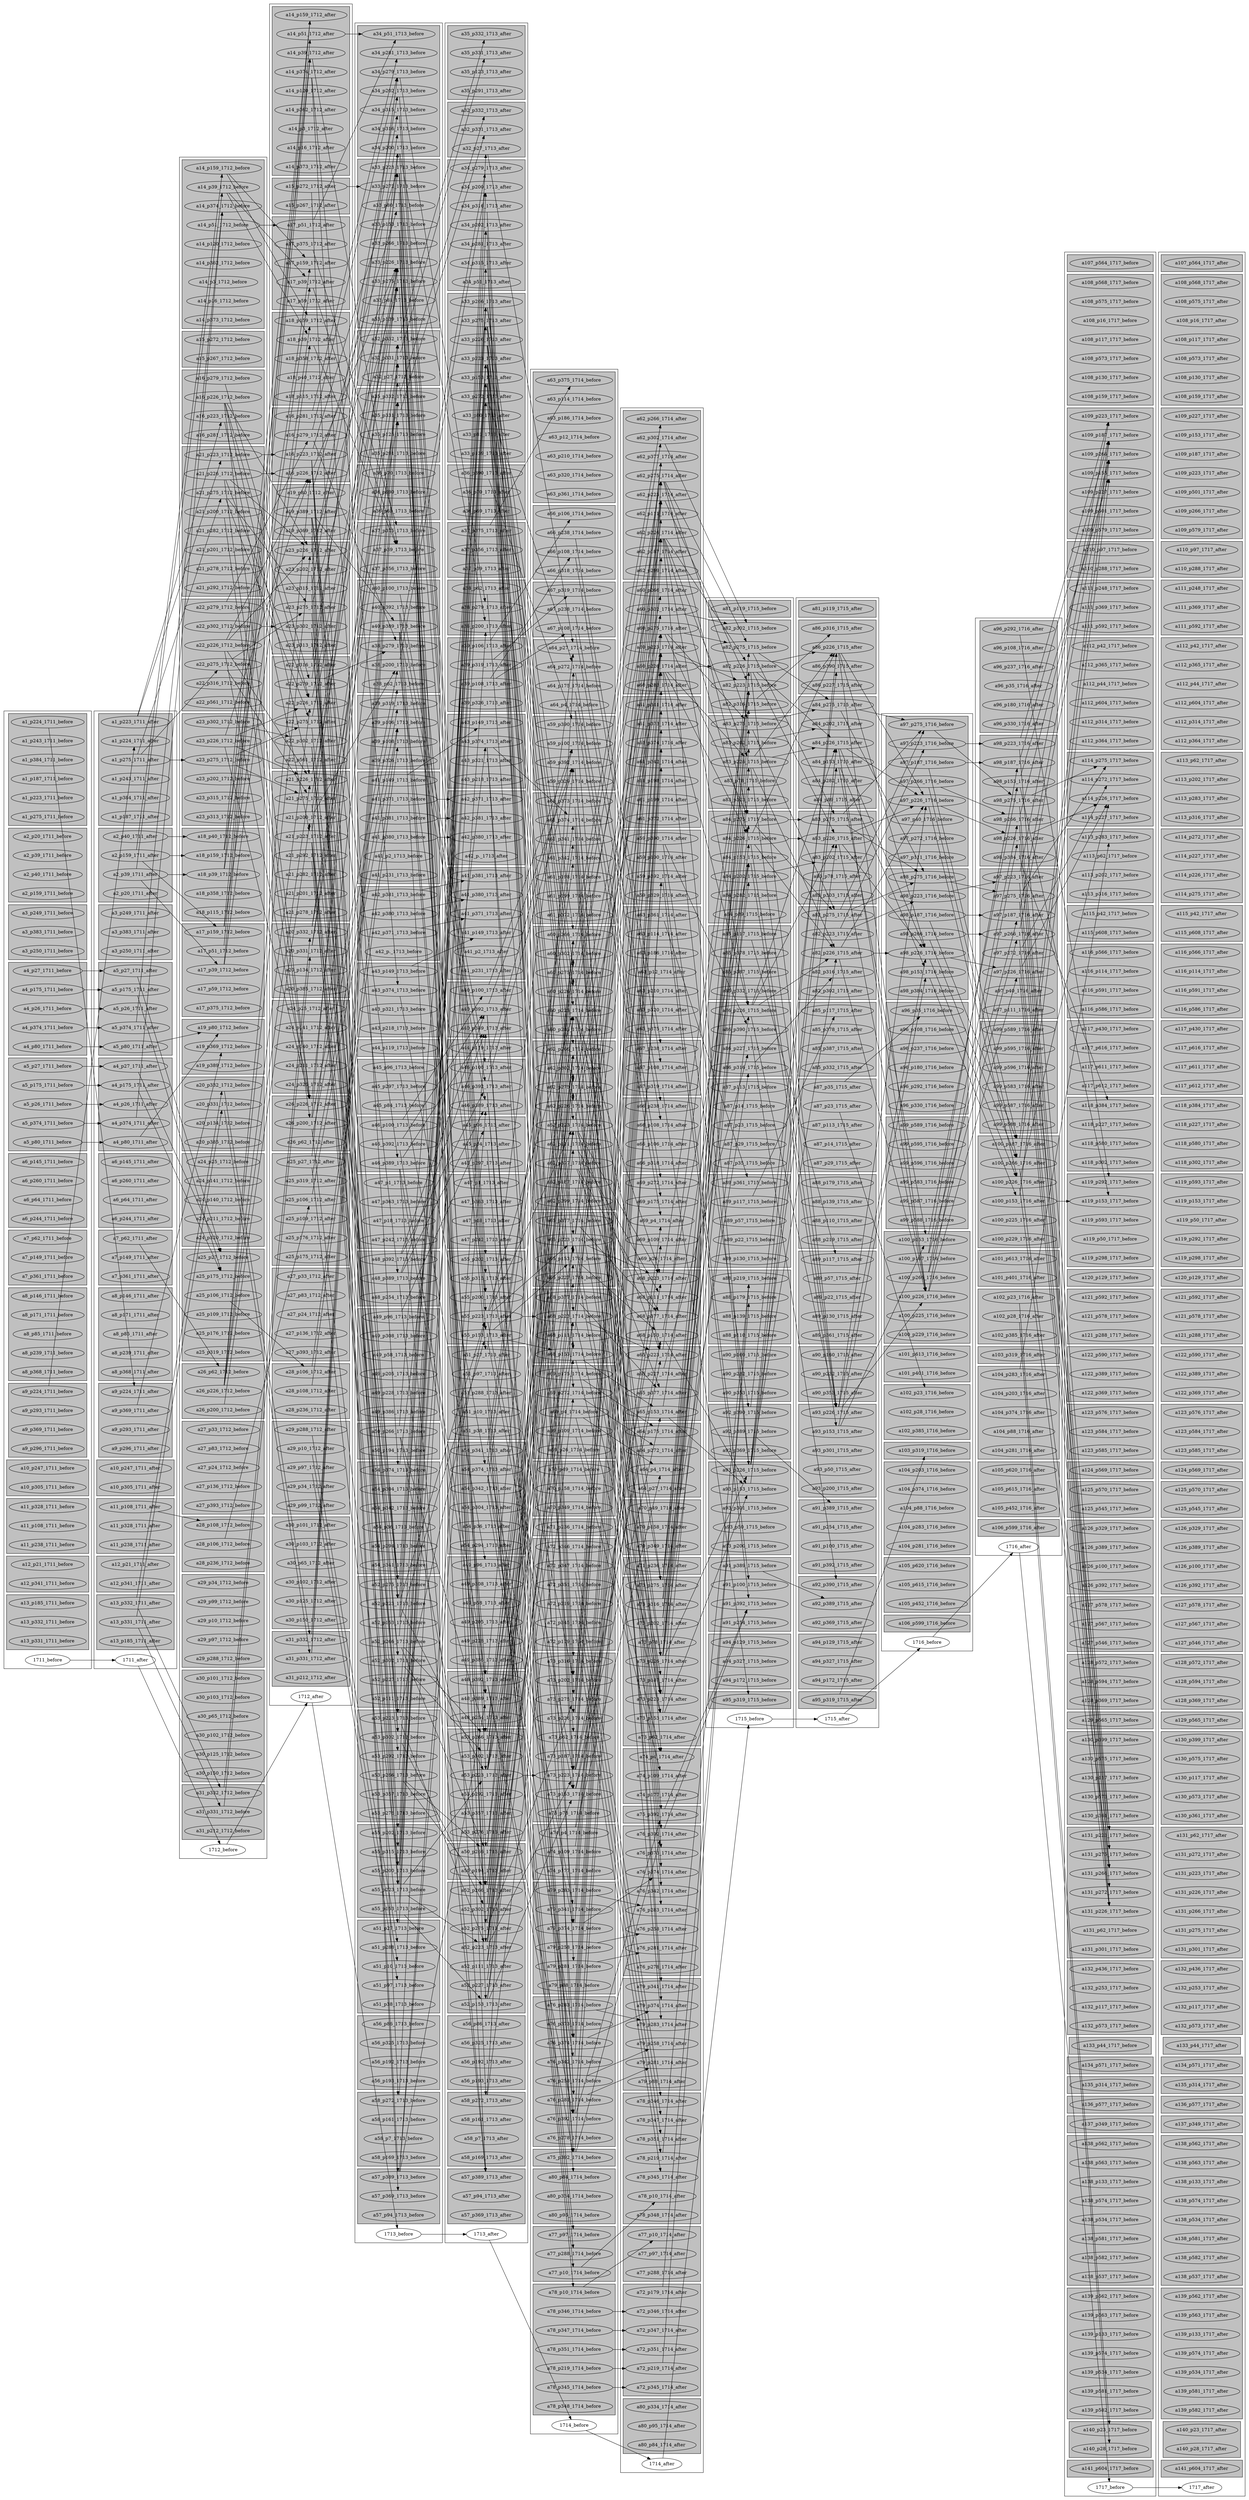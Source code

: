 digraph G {
nodesep=0.3;
rankdir=LR;
splines=False;
"1711_after" -> "1712_before";
"1711_before" -> "1711_after";
"1712_after" -> "1713_before";
"1712_before" -> "1712_after";
"1713_after" -> "1714_before";
"1713_before" -> "1713_after";
"1714_after" -> "1715_before";
"1714_before" -> "1714_after";
"1715_after" -> "1716_before";
"1715_before" -> "1715_after";
"1716_after" -> "1717_before";
"1716_before" -> "1716_after";
"1717_before" -> "1717_after";
a98_p384_1716_after -> a118_p384_1717_before;
a62_p187_1714_before -> a73_p187_1714_after;
a73_p187_1714_before -> a62_p187_1714_after;
a97_p187_1716_before -> a98_p187_1716_after;
a97_p187_1716_before -> a100_p187_1716_after;
a97_p187_1716_after -> a109_p187_1717_before;
a98_p187_1716_before -> a97_p187_1716_after;
a98_p187_1716_before -> a100_p187_1716_after;
a98_p187_1716_after -> a109_p187_1717_before;
a100_p187_1716_before -> a97_p187_1716_after;
a100_p187_1716_before -> a98_p187_1716_after;
a100_p187_1716_after -> a109_p187_1717_before;
a1_p223_1711_after -> a16_p223_1712_before;
a1_p223_1711_after -> a21_p223_1712_before;
a16_p223_1712_before -> a21_p223_1712_after;
a16_p223_1712_after -> a33_p223_1713_before;
a16_p223_1712_after -> a52_p223_1713_before;
a16_p223_1712_after -> a53_p223_1713_before;
a16_p223_1712_after -> a55_p223_1713_before;
a21_p223_1712_before -> a16_p223_1712_after;
a21_p223_1712_after -> a33_p223_1713_before;
a21_p223_1712_after -> a52_p223_1713_before;
a21_p223_1712_after -> a53_p223_1713_before;
a21_p223_1712_after -> a55_p223_1713_before;
a33_p223_1713_before -> a52_p223_1713_after;
a33_p223_1713_before -> a53_p223_1713_after;
a33_p223_1713_before -> a55_p223_1713_after;
a33_p223_1713_after -> a60_p223_1714_before;
a33_p223_1713_after -> a62_p223_1714_before;
a33_p223_1713_after -> a65_p223_1714_before;
a33_p223_1713_after -> a68_p223_1714_before;
a33_p223_1713_after -> a73_p223_1714_before;
a52_p223_1713_before -> a33_p223_1713_after;
a52_p223_1713_before -> a53_p223_1713_after;
a52_p223_1713_before -> a55_p223_1713_after;
a52_p223_1713_after -> a60_p223_1714_before;
a52_p223_1713_after -> a62_p223_1714_before;
a52_p223_1713_after -> a65_p223_1714_before;
a52_p223_1713_after -> a68_p223_1714_before;
a52_p223_1713_after -> a73_p223_1714_before;
a53_p223_1713_before -> a33_p223_1713_after;
a53_p223_1713_before -> a52_p223_1713_after;
a53_p223_1713_before -> a55_p223_1713_after;
a53_p223_1713_after -> a60_p223_1714_before;
a53_p223_1713_after -> a62_p223_1714_before;
a53_p223_1713_after -> a65_p223_1714_before;
a53_p223_1713_after -> a68_p223_1714_before;
a53_p223_1713_after -> a73_p223_1714_before;
a55_p223_1713_before -> a33_p223_1713_after;
a55_p223_1713_before -> a52_p223_1713_after;
a55_p223_1713_before -> a53_p223_1713_after;
a55_p223_1713_after -> a60_p223_1714_before;
a55_p223_1713_after -> a62_p223_1714_before;
a55_p223_1713_after -> a65_p223_1714_before;
a55_p223_1713_after -> a68_p223_1714_before;
a55_p223_1713_after -> a73_p223_1714_before;
a60_p223_1714_before -> a62_p223_1714_after;
a60_p223_1714_before -> a65_p223_1714_after;
a60_p223_1714_before -> a68_p223_1714_after;
a60_p223_1714_before -> a73_p223_1714_after;
a60_p223_1714_after -> a82_p223_1715_before;
a62_p223_1714_before -> a60_p223_1714_after;
a62_p223_1714_before -> a65_p223_1714_after;
a62_p223_1714_before -> a68_p223_1714_after;
a62_p223_1714_before -> a73_p223_1714_after;
a62_p223_1714_after -> a82_p223_1715_before;
a65_p223_1714_before -> a60_p223_1714_after;
a65_p223_1714_before -> a62_p223_1714_after;
a65_p223_1714_before -> a68_p223_1714_after;
a65_p223_1714_before -> a73_p223_1714_after;
a65_p223_1714_after -> a82_p223_1715_before;
a68_p223_1714_before -> a60_p223_1714_after;
a68_p223_1714_before -> a62_p223_1714_after;
a68_p223_1714_before -> a65_p223_1714_after;
a68_p223_1714_before -> a73_p223_1714_after;
a68_p223_1714_after -> a82_p223_1715_before;
a73_p223_1714_before -> a60_p223_1714_after;
a73_p223_1714_before -> a62_p223_1714_after;
a73_p223_1714_before -> a65_p223_1714_after;
a73_p223_1714_before -> a68_p223_1714_after;
a73_p223_1714_after -> a82_p223_1715_before;
a82_p223_1715_after -> a97_p223_1716_before;
a82_p223_1715_after -> a98_p223_1716_before;
a97_p223_1716_before -> a98_p223_1716_after;
a97_p223_1716_after -> a109_p223_1717_before;
a97_p223_1716_after -> a131_p223_1717_before;
a98_p223_1716_before -> a97_p223_1716_after;
a98_p223_1716_after -> a109_p223_1717_before;
a98_p223_1716_after -> a131_p223_1717_before;
a1_p224_1711_before -> a9_p224_1711_after;
a9_p224_1711_before -> a1_p224_1711_after;
a1_p275_1711_after -> a21_p275_1712_before;
a1_p275_1711_after -> a22_p275_1712_before;
a1_p275_1711_after -> a23_p275_1712_before;
a21_p275_1712_before -> a22_p275_1712_after;
a21_p275_1712_before -> a23_p275_1712_after;
a21_p275_1712_after -> a33_p275_1713_before;
a21_p275_1712_after -> a52_p275_1713_before;
a22_p275_1712_before -> a21_p275_1712_after;
a22_p275_1712_before -> a23_p275_1712_after;
a22_p275_1712_after -> a33_p275_1713_before;
a22_p275_1712_after -> a52_p275_1713_before;
a23_p275_1712_before -> a21_p275_1712_after;
a23_p275_1712_before -> a22_p275_1712_after;
a23_p275_1712_after -> a33_p275_1713_before;
a23_p275_1712_after -> a52_p275_1713_before;
a33_p275_1713_before -> a52_p275_1713_after;
a33_p275_1713_after -> a60_p275_1714_before;
a33_p275_1713_after -> a62_p275_1714_before;
a33_p275_1713_after -> a73_p275_1714_before;
a52_p275_1713_before -> a33_p275_1713_after;
a52_p275_1713_after -> a60_p275_1714_before;
a52_p275_1713_after -> a62_p275_1714_before;
a52_p275_1713_after -> a73_p275_1714_before;
a60_p275_1714_before -> a62_p275_1714_after;
a60_p275_1714_before -> a73_p275_1714_after;
a60_p275_1714_after -> a82_p275_1715_before;
a60_p275_1714_after -> a83_p275_1715_before;
a60_p275_1714_after -> a84_p275_1715_before;
a62_p275_1714_before -> a60_p275_1714_after;
a62_p275_1714_before -> a73_p275_1714_after;
a62_p275_1714_after -> a82_p275_1715_before;
a62_p275_1714_after -> a83_p275_1715_before;
a62_p275_1714_after -> a84_p275_1715_before;
a73_p275_1714_before -> a60_p275_1714_after;
a73_p275_1714_before -> a62_p275_1714_after;
a73_p275_1714_after -> a82_p275_1715_before;
a73_p275_1714_after -> a83_p275_1715_before;
a73_p275_1714_after -> a84_p275_1715_before;
a82_p275_1715_before -> a83_p275_1715_after;
a82_p275_1715_before -> a84_p275_1715_after;
a82_p275_1715_after -> a97_p275_1716_before;
a82_p275_1715_after -> a98_p275_1716_before;
a83_p275_1715_before -> a82_p275_1715_after;
a83_p275_1715_before -> a84_p275_1715_after;
a83_p275_1715_after -> a97_p275_1716_before;
a83_p275_1715_after -> a98_p275_1716_before;
a84_p275_1715_before -> a82_p275_1715_after;
a84_p275_1715_before -> a83_p275_1715_after;
a84_p275_1715_after -> a97_p275_1716_before;
a84_p275_1715_after -> a98_p275_1716_before;
a97_p275_1716_before -> a98_p275_1716_after;
a97_p275_1716_after -> a114_p275_1717_before;
a97_p275_1716_after -> a131_p275_1717_before;
a98_p275_1716_before -> a97_p275_1716_after;
a98_p275_1716_after -> a114_p275_1717_before;
a98_p275_1716_after -> a131_p275_1717_before;
a2_p39_1711_after -> a14_p39_1712_before;
a2_p39_1711_after -> a17_p39_1712_before;
a2_p39_1711_after -> a18_p39_1712_before;
a14_p39_1712_before -> a17_p39_1712_after;
a14_p39_1712_before -> a18_p39_1712_after;
a14_p39_1712_after -> a37_p39_1713_before;
a17_p39_1712_before -> a14_p39_1712_after;
a17_p39_1712_before -> a18_p39_1712_after;
a17_p39_1712_after -> a37_p39_1713_before;
a18_p39_1712_before -> a14_p39_1712_after;
a18_p39_1712_before -> a17_p39_1712_after;
a18_p39_1712_after -> a37_p39_1713_before;
a2_p40_1711_after -> a18_p40_1712_before;
a2_p159_1711_after -> a14_p159_1712_before;
a2_p159_1711_after -> a17_p159_1712_before;
a2_p159_1711_after -> a18_p159_1712_before;
a14_p159_1712_before -> a17_p159_1712_after;
a14_p159_1712_before -> a18_p159_1712_after;
a17_p159_1712_before -> a14_p159_1712_after;
a17_p159_1712_before -> a18_p159_1712_after;
a18_p159_1712_before -> a14_p159_1712_after;
a18_p159_1712_before -> a17_p159_1712_after;
a4_p27_1711_before -> a5_p27_1711_after;
a4_p27_1711_after -> a25_p27_1712_before;
a5_p27_1711_before -> a4_p27_1711_after;
a5_p27_1711_after -> a25_p27_1712_before;
a25_p27_1712_after -> a32_p27_1713_before;
a25_p27_1712_after -> a51_p27_1713_before;
a32_p27_1713_before -> a51_p27_1713_after;
a32_p27_1713_after -> a64_p27_1714_before;
a51_p27_1713_before -> a32_p27_1713_after;
a51_p27_1713_after -> a64_p27_1714_before;
a4_p175_1711_before -> a5_p175_1711_after;
a4_p175_1711_after -> a25_p175_1712_before;
a5_p175_1711_before -> a4_p175_1711_after;
a5_p175_1711_after -> a25_p175_1712_before;
a64_p175_1714_before -> a69_p175_1714_after;
a69_p175_1714_before -> a64_p175_1714_after;
a4_p26_1711_before -> a5_p26_1711_after;
a5_p26_1711_before -> a4_p26_1711_after;
a4_p80_1711_before -> a5_p80_1711_after;
a4_p80_1711_after -> a19_p80_1712_before;
a5_p80_1711_before -> a4_p80_1711_after;
a5_p80_1711_after -> a19_p80_1712_before;
a19_p80_1712_after -> a33_p80_1713_before;
a4_p374_1711_before -> a5_p374_1711_after;
a4_p374_1711_after -> a14_p374_1712_before;
a5_p374_1711_before -> a4_p374_1711_after;
a5_p374_1711_after -> a14_p374_1712_before;
a14_p374_1712_after -> a43_p374_1713_before;
a14_p374_1712_after -> a54_p374_1713_before;
a43_p374_1713_before -> a54_p374_1713_after;
a43_p374_1713_after -> a61_p374_1714_before;
a43_p374_1713_after -> a76_p374_1714_before;
a43_p374_1713_after -> a79_p374_1714_before;
a54_p374_1713_before -> a43_p374_1713_after;
a54_p374_1713_after -> a61_p374_1714_before;
a54_p374_1713_after -> a76_p374_1714_before;
a54_p374_1713_after -> a79_p374_1714_before;
a61_p374_1714_before -> a76_p374_1714_after;
a61_p374_1714_before -> a79_p374_1714_after;
a76_p374_1714_before -> a61_p374_1714_after;
a76_p374_1714_before -> a79_p374_1714_after;
a79_p374_1714_before -> a61_p374_1714_after;
a79_p374_1714_before -> a76_p374_1714_after;
a7_p62_1711_after -> a26_p62_1712_before;
a26_p62_1712_after -> a38_p62_1713_before;
a38_p62_1713_after -> a73_p62_1714_before;
a41_p149_1713_before -> a43_p149_1713_after;
a43_p149_1713_before -> a41_p149_1713_after;
a63_p361_1714_after -> a89_p361_1715_before;
a9_p369_1711_after -> a19_p369_1712_before;
a19_p369_1712_after -> a57_p369_1713_before;
a11_p108_1711_after -> a28_p108_1712_before;
a28_p108_1712_after -> a39_p108_1713_before;
a39_p108_1713_after -> a66_p108_1714_before;
a39_p108_1713_after -> a67_p108_1714_before;
a66_p108_1714_before -> a67_p108_1714_after;
a67_p108_1714_before -> a66_p108_1714_after;
a66_p238_1714_before -> a67_p238_1714_after;
a67_p238_1714_before -> a66_p238_1714_after;
a54_p341_1713_after -> a61_p341_1714_before;
a54_p341_1713_after -> a79_p341_1714_before;
a61_p341_1714_before -> a79_p341_1714_after;
a79_p341_1714_before -> a61_p341_1714_after;
a13_p332_1711_after -> a20_p332_1712_before;
a13_p332_1711_after -> a31_p332_1712_before;
a20_p332_1712_before -> a31_p332_1712_after;
a20_p332_1712_after -> a32_p332_1713_before;
a20_p332_1712_after -> a35_p332_1713_before;
a31_p332_1712_before -> a20_p332_1712_after;
a31_p332_1712_after -> a32_p332_1713_before;
a31_p332_1712_after -> a35_p332_1713_before;
a32_p332_1713_before -> a35_p332_1713_after;
a35_p332_1713_before -> a32_p332_1713_after;
a13_p331_1711_after -> a20_p331_1712_before;
a13_p331_1711_after -> a31_p331_1712_before;
a20_p331_1712_before -> a31_p331_1712_after;
a20_p331_1712_after -> a32_p331_1713_before;
a20_p331_1712_after -> a35_p331_1713_before;
a31_p331_1712_before -> a20_p331_1712_after;
a31_p331_1712_after -> a32_p331_1713_before;
a31_p331_1712_after -> a35_p331_1713_before;
a32_p331_1713_before -> a35_p331_1713_after;
a35_p331_1713_before -> a32_p331_1713_after;
a14_p51_1712_before -> a17_p51_1712_after;
a14_p51_1712_after -> a34_p51_1713_before;
a17_p51_1712_before -> a14_p51_1712_after;
a17_p51_1712_after -> a34_p51_1713_before;
a61_p373_1714_before -> a76_p373_1714_after;
a76_p373_1714_before -> a61_p373_1714_after;
a15_p272_1712_after -> a33_p272_1713_before;
a15_p272_1712_after -> a58_p272_1713_before;
a33_p272_1713_before -> a58_p272_1713_after;
a33_p272_1713_after -> a64_p272_1714_before;
a33_p272_1713_after -> a69_p272_1714_before;
a58_p272_1713_before -> a33_p272_1713_after;
a58_p272_1713_after -> a64_p272_1714_before;
a58_p272_1713_after -> a69_p272_1714_before;
a64_p272_1714_before -> a69_p272_1714_after;
a69_p272_1714_before -> a64_p272_1714_after;
a97_p272_1716_after -> a114_p272_1717_before;
a97_p272_1716_after -> a131_p272_1717_before;
a16_p279_1712_before -> a22_p279_1712_after;
a16_p279_1712_after -> a34_p279_1713_before;
a16_p279_1712_after -> a38_p279_1713_before;
a22_p279_1712_before -> a16_p279_1712_after;
a22_p279_1712_after -> a34_p279_1713_before;
a22_p279_1712_after -> a38_p279_1713_before;
a34_p279_1713_before -> a38_p279_1713_after;
a38_p279_1713_before -> a34_p279_1713_after;
a16_p226_1712_before -> a21_p226_1712_after;
a16_p226_1712_before -> a22_p226_1712_after;
a16_p226_1712_before -> a23_p226_1712_after;
a16_p226_1712_before -> a26_p226_1712_after;
a16_p226_1712_after -> a33_p226_1713_before;
a21_p226_1712_before -> a16_p226_1712_after;
a21_p226_1712_before -> a22_p226_1712_after;
a21_p226_1712_before -> a23_p226_1712_after;
a21_p226_1712_before -> a26_p226_1712_after;
a21_p226_1712_after -> a33_p226_1713_before;
a22_p226_1712_before -> a16_p226_1712_after;
a22_p226_1712_before -> a21_p226_1712_after;
a22_p226_1712_before -> a23_p226_1712_after;
a22_p226_1712_before -> a26_p226_1712_after;
a22_p226_1712_after -> a33_p226_1713_before;
a23_p226_1712_before -> a16_p226_1712_after;
a23_p226_1712_before -> a21_p226_1712_after;
a23_p226_1712_before -> a22_p226_1712_after;
a23_p226_1712_before -> a26_p226_1712_after;
a23_p226_1712_after -> a33_p226_1713_before;
a26_p226_1712_before -> a16_p226_1712_after;
a26_p226_1712_before -> a21_p226_1712_after;
a26_p226_1712_before -> a22_p226_1712_after;
a26_p226_1712_before -> a23_p226_1712_after;
a26_p226_1712_after -> a33_p226_1713_before;
a33_p226_1713_after -> a60_p226_1714_before;
a33_p226_1713_after -> a62_p226_1714_before;
a33_p226_1713_after -> a73_p226_1714_before;
a60_p226_1714_before -> a62_p226_1714_after;
a60_p226_1714_before -> a73_p226_1714_after;
a60_p226_1714_after -> a82_p226_1715_before;
a60_p226_1714_after -> a83_p226_1715_before;
a60_p226_1714_after -> a84_p226_1715_before;
a60_p226_1714_after -> a86_p226_1715_before;
a60_p226_1714_after -> a93_p226_1715_before;
a62_p226_1714_before -> a60_p226_1714_after;
a62_p226_1714_before -> a73_p226_1714_after;
a62_p226_1714_after -> a82_p226_1715_before;
a62_p226_1714_after -> a83_p226_1715_before;
a62_p226_1714_after -> a84_p226_1715_before;
a62_p226_1714_after -> a86_p226_1715_before;
a62_p226_1714_after -> a93_p226_1715_before;
a73_p226_1714_before -> a60_p226_1714_after;
a73_p226_1714_before -> a62_p226_1714_after;
a73_p226_1714_after -> a82_p226_1715_before;
a73_p226_1714_after -> a83_p226_1715_before;
a73_p226_1714_after -> a84_p226_1715_before;
a73_p226_1714_after -> a86_p226_1715_before;
a73_p226_1714_after -> a93_p226_1715_before;
a82_p226_1715_before -> a83_p226_1715_after;
a82_p226_1715_before -> a84_p226_1715_after;
a82_p226_1715_before -> a86_p226_1715_after;
a82_p226_1715_before -> a93_p226_1715_after;
a82_p226_1715_after -> a97_p226_1716_before;
a82_p226_1715_after -> a98_p226_1716_before;
a82_p226_1715_after -> a100_p226_1716_before;
a83_p226_1715_before -> a82_p226_1715_after;
a83_p226_1715_before -> a84_p226_1715_after;
a83_p226_1715_before -> a86_p226_1715_after;
a83_p226_1715_before -> a93_p226_1715_after;
a83_p226_1715_after -> a97_p226_1716_before;
a83_p226_1715_after -> a98_p226_1716_before;
a83_p226_1715_after -> a100_p226_1716_before;
a84_p226_1715_before -> a82_p226_1715_after;
a84_p226_1715_before -> a83_p226_1715_after;
a84_p226_1715_before -> a86_p226_1715_after;
a84_p226_1715_before -> a93_p226_1715_after;
a84_p226_1715_after -> a97_p226_1716_before;
a84_p226_1715_after -> a98_p226_1716_before;
a84_p226_1715_after -> a100_p226_1716_before;
a86_p226_1715_before -> a82_p226_1715_after;
a86_p226_1715_before -> a83_p226_1715_after;
a86_p226_1715_before -> a84_p226_1715_after;
a86_p226_1715_before -> a93_p226_1715_after;
a86_p226_1715_after -> a97_p226_1716_before;
a86_p226_1715_after -> a98_p226_1716_before;
a86_p226_1715_after -> a100_p226_1716_before;
a93_p226_1715_before -> a82_p226_1715_after;
a93_p226_1715_before -> a83_p226_1715_after;
a93_p226_1715_before -> a84_p226_1715_after;
a93_p226_1715_before -> a86_p226_1715_after;
a93_p226_1715_after -> a97_p226_1716_before;
a93_p226_1715_after -> a98_p226_1716_before;
a93_p226_1715_after -> a100_p226_1716_before;
a97_p226_1716_before -> a98_p226_1716_after;
a97_p226_1716_before -> a100_p226_1716_after;
a97_p226_1716_after -> a114_p226_1717_before;
a97_p226_1716_after -> a131_p226_1717_before;
a98_p226_1716_before -> a97_p226_1716_after;
a98_p226_1716_before -> a100_p226_1716_after;
a98_p226_1716_after -> a114_p226_1717_before;
a98_p226_1716_after -> a131_p226_1717_before;
a100_p226_1716_before -> a97_p226_1716_after;
a100_p226_1716_before -> a98_p226_1716_after;
a100_p226_1716_after -> a114_p226_1717_before;
a100_p226_1716_after -> a131_p226_1717_before;
a16_p281_1712_after -> a34_p281_1713_before;
a34_p281_1713_after -> a76_p281_1714_before;
a34_p281_1713_after -> a79_p281_1714_before;
a76_p281_1714_before -> a79_p281_1714_after;
a79_p281_1714_before -> a76_p281_1714_after;
a17_p375_1712_after -> a37_p375_1713_before;
a37_p375_1713_after -> a63_p375_1714_before;
a19_p389_1712_after -> a40_p389_1713_before;
a19_p389_1712_after -> a46_p389_1713_before;
a19_p389_1712_after -> a48_p389_1713_before;
a19_p389_1712_after -> a57_p389_1713_before;
a40_p389_1713_before -> a46_p389_1713_after;
a40_p389_1713_before -> a48_p389_1713_after;
a40_p389_1713_before -> a57_p389_1713_after;
a46_p389_1713_before -> a40_p389_1713_after;
a46_p389_1713_before -> a48_p389_1713_after;
a46_p389_1713_before -> a57_p389_1713_after;
a48_p389_1713_before -> a40_p389_1713_after;
a48_p389_1713_before -> a46_p389_1713_after;
a48_p389_1713_before -> a57_p389_1713_after;
a57_p389_1713_before -> a40_p389_1713_after;
a57_p389_1713_before -> a46_p389_1713_after;
a57_p389_1713_before -> a48_p389_1713_after;
a91_p389_1715_before -> a92_p389_1715_after;
a92_p389_1715_before -> a91_p389_1715_after;
a21_p200_1712_before -> a26_p200_1712_after;
a21_p200_1712_after -> a34_p200_1713_before;
a21_p200_1712_after -> a38_p200_1713_before;
a21_p200_1712_after -> a55_p200_1713_before;
a26_p200_1712_before -> a21_p200_1712_after;
a26_p200_1712_after -> a34_p200_1713_before;
a26_p200_1712_after -> a38_p200_1713_before;
a26_p200_1712_after -> a55_p200_1713_before;
a34_p200_1713_before -> a38_p200_1713_after;
a34_p200_1713_before -> a55_p200_1713_after;
a38_p200_1713_before -> a34_p200_1713_after;
a38_p200_1713_before -> a55_p200_1713_after;
a55_p200_1713_before -> a34_p200_1713_after;
a55_p200_1713_before -> a38_p200_1713_after;
a21_p292_1712_after -> a53_p292_1713_before;
a96_p292_1716_after -> a119_p292_1717_before;
a22_p316_1712_after -> a34_p316_1713_before;
a34_p316_1713_after -> a73_p316_1714_before;
a73_p316_1714_after -> a82_p316_1715_before;
a73_p316_1714_after -> a86_p316_1715_before;
a82_p316_1715_before -> a86_p316_1715_after;
a86_p316_1715_before -> a82_p316_1715_after;
a22_p302_1712_before -> a23_p302_1712_after;
a22_p302_1712_after -> a52_p302_1713_before;
a22_p302_1712_after -> a53_p302_1713_before;
a23_p302_1712_before -> a22_p302_1712_after;
a23_p302_1712_after -> a52_p302_1713_before;
a23_p302_1712_after -> a53_p302_1713_before;
a52_p302_1713_before -> a53_p302_1713_after;
a52_p302_1713_after -> a60_p302_1714_before;
a52_p302_1713_after -> a62_p302_1714_before;
a53_p302_1713_before -> a52_p302_1713_after;
a53_p302_1713_after -> a60_p302_1714_before;
a53_p302_1713_after -> a62_p302_1714_before;
a60_p302_1714_before -> a62_p302_1714_after;
a60_p302_1714_after -> a82_p302_1715_before;
a62_p302_1714_before -> a60_p302_1714_after;
a62_p302_1714_after -> a82_p302_1715_before;
a23_p202_1712_after -> a34_p202_1713_before;
a23_p202_1712_after -> a55_p202_1713_before;
a34_p202_1713_before -> a55_p202_1713_after;
a34_p202_1713_after -> a73_p202_1714_before;
a55_p202_1713_before -> a34_p202_1713_after;
a55_p202_1713_after -> a73_p202_1714_before;
a73_p202_1714_after -> a83_p202_1715_before;
a73_p202_1714_after -> a84_p202_1715_before;
a83_p202_1715_before -> a84_p202_1715_after;
a84_p202_1715_before -> a83_p202_1715_after;
a23_p315_1712_after -> a34_p315_1713_before;
a23_p315_1712_after -> a55_p315_1713_before;
a34_p315_1713_before -> a55_p315_1713_after;
a55_p315_1713_before -> a34_p315_1713_after;
a69_p109_1714_before -> a74_p109_1714_after;
a74_p109_1714_before -> a69_p109_1714_after;
a25_p106_1712_before -> a28_p106_1712_after;
a25_p106_1712_after -> a39_p106_1713_before;
a28_p106_1712_before -> a25_p106_1712_after;
a28_p106_1712_after -> a39_p106_1713_before;
a39_p106_1713_after -> a66_p106_1714_before;
a25_p319_1712_after -> a39_p319_1713_before;
a39_p319_1713_after -> a67_p319_1714_before;
a67_p319_1714_after -> a95_p319_1715_before;
a95_p319_1715_after -> a103_p319_1716_before;
a29_p10_1712_after -> a51_p10_1713_before;
a51_p10_1713_after -> a77_p10_1714_before;
a51_p10_1713_after -> a78_p10_1714_before;
a77_p10_1714_before -> a78_p10_1714_after;
a78_p10_1714_before -> a77_p10_1714_after;
a29_p97_1712_after -> a51_p97_1713_before;
a51_p97_1713_after -> a77_p97_1714_before;
a29_p288_1712_after -> a51_p288_1713_before;
a51_p288_1713_after -> a77_p288_1714_before;
a33_p153_1713_before -> a52_p153_1713_after;
a33_p153_1713_before -> a55_p153_1713_after;
a33_p153_1713_after -> a65_p153_1714_before;
a33_p153_1713_after -> a68_p153_1714_before;
a33_p153_1713_after -> a73_p153_1714_before;
a52_p153_1713_before -> a33_p153_1713_after;
a52_p153_1713_before -> a55_p153_1713_after;
a52_p153_1713_after -> a65_p153_1714_before;
a52_p153_1713_after -> a68_p153_1714_before;
a52_p153_1713_after -> a73_p153_1714_before;
a55_p153_1713_before -> a33_p153_1713_after;
a55_p153_1713_before -> a52_p153_1713_after;
a55_p153_1713_after -> a65_p153_1714_before;
a55_p153_1713_after -> a68_p153_1714_before;
a55_p153_1713_after -> a73_p153_1714_before;
a65_p153_1714_before -> a68_p153_1714_after;
a65_p153_1714_before -> a73_p153_1714_after;
a65_p153_1714_after -> a84_p153_1715_before;
a65_p153_1714_after -> a93_p153_1715_before;
a68_p153_1714_before -> a65_p153_1714_after;
a68_p153_1714_before -> a73_p153_1714_after;
a68_p153_1714_after -> a84_p153_1715_before;
a68_p153_1714_after -> a93_p153_1715_before;
a73_p153_1714_before -> a65_p153_1714_after;
a73_p153_1714_before -> a68_p153_1714_after;
a73_p153_1714_after -> a84_p153_1715_before;
a73_p153_1714_after -> a93_p153_1715_before;
a84_p153_1715_before -> a93_p153_1715_after;
a84_p153_1715_after -> a98_p153_1716_before;
a84_p153_1715_after -> a100_p153_1716_before;
a93_p153_1715_before -> a84_p153_1715_after;
a93_p153_1715_after -> a98_p153_1716_before;
a93_p153_1715_after -> a100_p153_1716_before;
a98_p153_1716_before -> a100_p153_1716_after;
a98_p153_1716_after -> a109_p153_1717_before;
a98_p153_1716_after -> a119_p153_1717_before;
a100_p153_1716_before -> a98_p153_1716_after;
a100_p153_1716_after -> a109_p153_1717_before;
a100_p153_1716_after -> a119_p153_1717_before;
a33_p266_1713_before -> a50_p266_1713_after;
a33_p266_1713_before -> a52_p266_1713_after;
a33_p266_1713_before -> a53_p266_1713_after;
a33_p266_1713_after -> a60_p266_1714_before;
a33_p266_1713_after -> a62_p266_1714_before;
a50_p266_1713_before -> a33_p266_1713_after;
a50_p266_1713_before -> a52_p266_1713_after;
a50_p266_1713_before -> a53_p266_1713_after;
a50_p266_1713_after -> a60_p266_1714_before;
a50_p266_1713_after -> a62_p266_1714_before;
a52_p266_1713_before -> a33_p266_1713_after;
a52_p266_1713_before -> a50_p266_1713_after;
a52_p266_1713_before -> a53_p266_1713_after;
a52_p266_1713_after -> a60_p266_1714_before;
a52_p266_1713_after -> a62_p266_1714_before;
a53_p266_1713_before -> a33_p266_1713_after;
a53_p266_1713_before -> a50_p266_1713_after;
a53_p266_1713_before -> a52_p266_1713_after;
a53_p266_1713_after -> a60_p266_1714_before;
a53_p266_1713_after -> a62_p266_1714_before;
a60_p266_1714_before -> a62_p266_1714_after;
a62_p266_1714_before -> a60_p266_1714_after;
a97_p266_1716_before -> a98_p266_1716_after;
a97_p266_1716_before -> a100_p266_1716_after;
a97_p266_1716_after -> a109_p266_1717_before;
a97_p266_1716_after -> a131_p266_1717_before;
a98_p266_1716_before -> a97_p266_1716_after;
a98_p266_1716_before -> a100_p266_1716_after;
a98_p266_1716_after -> a109_p266_1717_before;
a98_p266_1716_after -> a131_p266_1717_before;
a100_p266_1716_before -> a97_p266_1716_after;
a100_p266_1716_before -> a98_p266_1716_after;
a100_p266_1716_after -> a109_p266_1717_before;
a100_p266_1716_after -> a131_p266_1717_before;
a36_p390_1713_after -> a59_p390_1714_before;
a59_p390_1714_after -> a86_p390_1715_before;
a59_p390_1714_after -> a92_p390_1715_before;
a86_p390_1715_before -> a92_p390_1715_after;
a92_p390_1715_before -> a86_p390_1715_after;
a40_p100_1713_before -> a46_p100_1713_after;
a40_p100_1713_after -> a59_p100_1714_before;
a46_p100_1713_before -> a40_p100_1713_after;
a46_p100_1713_after -> a59_p100_1714_before;
a59_p100_1714_after -> a91_p100_1715_before;
a40_p392_1713_before -> a46_p392_1713_after;
a40_p392_1713_before -> a48_p392_1713_after;
a40_p392_1713_after -> a59_p392_1714_before;
a40_p392_1713_after -> a75_p392_1714_before;
a40_p392_1713_after -> a76_p392_1714_before;
a46_p392_1713_before -> a40_p392_1713_after;
a46_p392_1713_before -> a48_p392_1713_after;
a46_p392_1713_after -> a59_p392_1714_before;
a46_p392_1713_after -> a75_p392_1714_before;
a46_p392_1713_after -> a76_p392_1714_before;
a48_p392_1713_before -> a40_p392_1713_after;
a48_p392_1713_before -> a46_p392_1713_after;
a48_p392_1713_after -> a59_p392_1714_before;
a48_p392_1713_after -> a75_p392_1714_before;
a48_p392_1713_after -> a76_p392_1714_before;
a59_p392_1714_before -> a75_p392_1714_after;
a59_p392_1714_before -> a76_p392_1714_after;
a59_p392_1714_after -> a91_p392_1715_before;
a75_p392_1714_before -> a59_p392_1714_after;
a75_p392_1714_before -> a76_p392_1714_after;
a75_p392_1714_after -> a91_p392_1715_before;
a76_p392_1714_before -> a59_p392_1714_after;
a76_p392_1714_before -> a75_p392_1714_after;
a76_p392_1714_after -> a91_p392_1715_before;
a41_p371_1713_before -> a42_p371_1713_after;
a42_p371_1713_before -> a41_p371_1713_after;
a41_p381_1713_before -> a42_p381_1713_after;
a42_p381_1713_before -> a41_p381_1713_after;
a41_p380_1713_before -> a42_p380_1713_after;
a42_p380_1713_before -> a41_p380_1713_after;
a45_p96_1713_before -> a49_p96_1713_after;
a49_p96_1713_before -> a45_p96_1713_after;
a45_p84_1713_after -> a80_p84_1714_before;
a52_p227_1713_after -> a65_p227_1714_before;
a65_p227_1714_after -> a86_p227_1715_before;
a52_p111_1713_after -> a62_p111_1714_before;
a52_p111_1713_after -> a68_p111_1714_before;
a62_p111_1714_before -> a68_p111_1714_after;
a68_p111_1714_before -> a62_p111_1714_after;
a54_p342_1713_after -> a61_p342_1714_before;
a54_p342_1713_after -> a76_p342_1714_before;
a61_p342_1714_before -> a76_p342_1714_after;
a76_p342_1714_before -> a61_p342_1714_after;
a60_p283_1714_before -> a76_p283_1714_after;
a60_p283_1714_before -> a79_p283_1714_after;
a76_p283_1714_before -> a60_p283_1714_after;
a76_p283_1714_before -> a79_p283_1714_after;
a79_p283_1714_before -> a60_p283_1714_after;
a79_p283_1714_before -> a76_p283_1714_after;
a104_p283_1716_after -> a113_p283_1717_before;
a62_p377_1714_before -> a65_p377_1714_after;
a62_p377_1714_before -> a68_p377_1714_after;
a65_p377_1714_before -> a62_p377_1714_after;
a65_p377_1714_before -> a68_p377_1714_after;
a68_p377_1714_before -> a62_p377_1714_after;
a68_p377_1714_before -> a65_p377_1714_after;
a64_p4_1714_before -> a69_p4_1714_after;
a64_p4_1714_before -> a74_p4_1714_after;
a69_p4_1714_before -> a64_p4_1714_after;
a69_p4_1714_before -> a74_p4_1714_after;
a74_p4_1714_before -> a64_p4_1714_after;
a74_p4_1714_before -> a69_p4_1714_after;
a72_p179_1714_after -> a88_p179_1715_before;
a72_p351_1714_before -> a78_p351_1714_after;
a78_p351_1714_before -> a72_p351_1714_after;
a72_p219_1714_before -> a78_p219_1714_after;
a72_p219_1714_after -> a88_p219_1715_before;
a78_p219_1714_before -> a72_p219_1714_after;
a78_p219_1714_after -> a88_p219_1715_before;
a72_p345_1714_before -> a78_p345_1714_after;
a78_p345_1714_before -> a72_p345_1714_after;
a72_p346_1714_before -> a78_p346_1714_after;
a78_p346_1714_before -> a72_p346_1714_after;
a72_p347_1714_before -> a78_p347_1714_after;
a78_p347_1714_before -> a72_p347_1714_after;
a73_p78_1714_after -> a83_p78_1715_before;
a76_p258_1714_before -> a79_p258_1714_after;
a79_p258_1714_before -> a76_p258_1714_after;
a85_p117_1715_before -> a89_p117_1715_after;
a89_p117_1715_before -> a85_p117_1715_after;
a87_p23_1715_after -> a102_p23_1716_before;
a102_p23_1716_after -> a140_p23_1717_before;
a87_p35_1715_after -> a96_p35_1716_before;
a102_p28_1716_after -> a140_p28_1717_before;
subgraph cluster_0_before {
rank=same;
"1711_before";
subgraph cluster_a1_before {
bgcolor=gray;
a1_p243_1711_before;
a1_p384_1711_before;
a1_p187_1711_before;
a1_p223_1711_before;
a1_p224_1711_before;
a1_p275_1711_before;
}

subgraph cluster_a2_before {
bgcolor=gray;
a2_p20_1711_before;
a2_p39_1711_before;
a2_p40_1711_before;
a2_p159_1711_before;
}

subgraph cluster_a3_before {
bgcolor=gray;
a3_p249_1711_before;
a3_p383_1711_before;
a3_p250_1711_before;
}

subgraph cluster_a4_before {
bgcolor=gray;
a4_p27_1711_before;
a4_p175_1711_before;
a4_p26_1711_before;
a4_p80_1711_before;
a4_p374_1711_before;
}

subgraph cluster_a5_before {
bgcolor=gray;
a5_p27_1711_before;
a5_p175_1711_before;
a5_p26_1711_before;
a5_p80_1711_before;
a5_p374_1711_before;
}

subgraph cluster_a6_before {
bgcolor=gray;
a6_p145_1711_before;
a6_p260_1711_before;
a6_p64_1711_before;
a6_p244_1711_before;
}

subgraph cluster_a7_before {
bgcolor=gray;
a7_p62_1711_before;
a7_p149_1711_before;
a7_p361_1711_before;
}

subgraph cluster_a8_before {
bgcolor=gray;
a8_p146_1711_before;
a8_p171_1711_before;
a8_p85_1711_before;
a8_p239_1711_before;
a8_p368_1711_before;
}

subgraph cluster_a9_before {
bgcolor=gray;
a9_p293_1711_before;
a9_p369_1711_before;
a9_p224_1711_before;
a9_p296_1711_before;
}

subgraph cluster_a10_before {
bgcolor=gray;
a10_p247_1711_before;
a10_p305_1711_before;
}

subgraph cluster_a11_before {
bgcolor=gray;
a11_p328_1711_before;
a11_p108_1711_before;
a11_p238_1711_before;
}

subgraph cluster_a12_before {
bgcolor=gray;
a12_p21_1711_before;
a12_p341_1711_before;
}

subgraph cluster_a13_before {
bgcolor=gray;
a13_p185_1711_before;
a13_p332_1711_before;
a13_p331_1711_before;
}

}

subgraph cluster_0_after {
rank=same;
"1711_after";
subgraph cluster_a1_after {
bgcolor=gray;
a1_p243_1711_after;
a1_p384_1711_after;
a1_p187_1711_after;
a1_p223_1711_after;
a1_p224_1711_after;
a1_p275_1711_after;
}

subgraph cluster_a2_after {
bgcolor=gray;
a2_p20_1711_after;
a2_p39_1711_after;
a2_p40_1711_after;
a2_p159_1711_after;
}

subgraph cluster_a3_after {
bgcolor=gray;
a3_p249_1711_after;
a3_p383_1711_after;
a3_p250_1711_after;
}

subgraph cluster_a4_after {
bgcolor=gray;
a4_p27_1711_after;
a4_p175_1711_after;
a4_p26_1711_after;
a4_p80_1711_after;
a4_p374_1711_after;
}

subgraph cluster_a5_after {
bgcolor=gray;
a5_p27_1711_after;
a5_p175_1711_after;
a5_p26_1711_after;
a5_p80_1711_after;
a5_p374_1711_after;
}

subgraph cluster_a6_after {
bgcolor=gray;
a6_p145_1711_after;
a6_p260_1711_after;
a6_p64_1711_after;
a6_p244_1711_after;
}

subgraph cluster_a7_after {
bgcolor=gray;
a7_p62_1711_after;
a7_p149_1711_after;
a7_p361_1711_after;
}

subgraph cluster_a8_after {
bgcolor=gray;
a8_p146_1711_after;
a8_p171_1711_after;
a8_p85_1711_after;
a8_p239_1711_after;
a8_p368_1711_after;
}

subgraph cluster_a9_after {
bgcolor=gray;
a9_p293_1711_after;
a9_p369_1711_after;
a9_p224_1711_after;
a9_p296_1711_after;
}

subgraph cluster_a10_after {
bgcolor=gray;
a10_p247_1711_after;
a10_p305_1711_after;
}

subgraph cluster_a11_after {
bgcolor=gray;
a11_p328_1711_after;
a11_p108_1711_after;
a11_p238_1711_after;
}

subgraph cluster_a12_after {
bgcolor=gray;
a12_p21_1711_after;
a12_p341_1711_after;
}

subgraph cluster_a13_after {
bgcolor=gray;
a13_p185_1711_after;
a13_p332_1711_after;
a13_p331_1711_after;
}

}

subgraph cluster_1_before {
rank=same;
"1712_before";
subgraph cluster_a14_before {
bgcolor=gray;
a14_p120_1712_before;
a14_p362_1712_before;
a14_p3_1712_before;
a14_p16_1712_before;
a14_p39_1712_before;
a14_p51_1712_before;
a14_p159_1712_before;
a14_p373_1712_before;
a14_p374_1712_before;
}

subgraph cluster_a15_before {
bgcolor=gray;
a15_p272_1712_before;
a15_p267_1712_before;
}

subgraph cluster_a16_before {
bgcolor=gray;
a16_p223_1712_before;
a16_p279_1712_before;
a16_p226_1712_before;
a16_p281_1712_before;
}

subgraph cluster_a17_before {
bgcolor=gray;
a17_p39_1712_before;
a17_p59_1712_before;
a17_p51_1712_before;
a17_p159_1712_before;
a17_p375_1712_before;
}

subgraph cluster_a18_before {
bgcolor=gray;
a18_p159_1712_before;
a18_p358_1712_before;
a18_p39_1712_before;
a18_p40_1712_before;
a18_p115_1712_before;
}

subgraph cluster_a19_before {
bgcolor=gray;
a19_p80_1712_before;
a19_p389_1712_before;
a19_p369_1712_before;
}

subgraph cluster_a20_before {
bgcolor=gray;
a20_p134_1712_before;
a20_p385_1712_before;
a20_p331_1712_before;
a20_p332_1712_before;
}

subgraph cluster_a21_before {
bgcolor=gray;
a21_p223_1712_before;
a21_p282_1712_before;
a21_p200_1712_before;
a21_p201_1712_before;
a21_p226_1712_before;
a21_p275_1712_before;
a21_p278_1712_before;
a21_p292_1712_before;
}

subgraph cluster_a22_before {
bgcolor=gray;
a22_p275_1712_before;
a22_p316_1712_before;
a22_p561_1712_before;
a22_p226_1712_before;
a22_p279_1712_before;
a22_p302_1712_before;
}

subgraph cluster_a23_before {
bgcolor=gray;
a23_p202_1712_before;
a23_p315_1712_before;
a23_p226_1712_before;
a23_p275_1712_before;
a23_p302_1712_before;
a23_p313_1712_before;
}

subgraph cluster_a24_before {
bgcolor=gray;
a24_p25_1712_before;
a24_p141_1712_before;
a24_p140_1712_before;
a24_p211_1712_before;
a24_p320_1712_before;
}

subgraph cluster_a25_before {
bgcolor=gray;
a25_p27_1712_before;
a25_p109_1712_before;
a25_p106_1712_before;
a25_p176_1712_before;
a25_p175_1712_before;
a25_p319_1712_before;
}

subgraph cluster_a26_before {
bgcolor=gray;
a26_p62_1712_before;
a26_p200_1712_before;
a26_p226_1712_before;
}

subgraph cluster_a27_before {
bgcolor=gray;
a27_p33_1712_before;
a27_p83_1712_before;
a27_p24_1712_before;
a27_p136_1712_before;
a27_p393_1712_before;
}

subgraph cluster_a28_before {
bgcolor=gray;
a28_p106_1712_before;
a28_p236_1712_before;
a28_p108_1712_before;
}

subgraph cluster_a29_before {
bgcolor=gray;
a29_p34_1712_before;
a29_p99_1712_before;
a29_p10_1712_before;
a29_p97_1712_before;
a29_p288_1712_before;
}

subgraph cluster_a30_before {
bgcolor=gray;
a30_p101_1712_before;
a30_p103_1712_before;
a30_p65_1712_before;
a30_p102_1712_before;
a30_p125_1712_before;
a30_p150_1712_before;
}

subgraph cluster_a31_before {
bgcolor=gray;
a31_p212_1712_before;
a31_p332_1712_before;
a31_p331_1712_before;
}

}

subgraph cluster_1_after {
rank=same;
"1712_after";
subgraph cluster_a14_after {
bgcolor=gray;
a14_p120_1712_after;
a14_p362_1712_after;
a14_p3_1712_after;
a14_p16_1712_after;
a14_p39_1712_after;
a14_p51_1712_after;
a14_p159_1712_after;
a14_p373_1712_after;
a14_p374_1712_after;
}

subgraph cluster_a15_after {
bgcolor=gray;
a15_p272_1712_after;
a15_p267_1712_after;
}

subgraph cluster_a16_after {
bgcolor=gray;
a16_p223_1712_after;
a16_p279_1712_after;
a16_p226_1712_after;
a16_p281_1712_after;
}

subgraph cluster_a17_after {
bgcolor=gray;
a17_p39_1712_after;
a17_p59_1712_after;
a17_p51_1712_after;
a17_p159_1712_after;
a17_p375_1712_after;
}

subgraph cluster_a18_after {
bgcolor=gray;
a18_p159_1712_after;
a18_p358_1712_after;
a18_p39_1712_after;
a18_p40_1712_after;
a18_p115_1712_after;
}

subgraph cluster_a19_after {
bgcolor=gray;
a19_p80_1712_after;
a19_p389_1712_after;
a19_p369_1712_after;
}

subgraph cluster_a20_after {
bgcolor=gray;
a20_p134_1712_after;
a20_p385_1712_after;
a20_p331_1712_after;
a20_p332_1712_after;
}

subgraph cluster_a21_after {
bgcolor=gray;
a21_p223_1712_after;
a21_p282_1712_after;
a21_p200_1712_after;
a21_p201_1712_after;
a21_p226_1712_after;
a21_p275_1712_after;
a21_p278_1712_after;
a21_p292_1712_after;
}

subgraph cluster_a22_after {
bgcolor=gray;
a22_p275_1712_after;
a22_p316_1712_after;
a22_p561_1712_after;
a22_p226_1712_after;
a22_p279_1712_after;
a22_p302_1712_after;
}

subgraph cluster_a23_after {
bgcolor=gray;
a23_p202_1712_after;
a23_p315_1712_after;
a23_p226_1712_after;
a23_p275_1712_after;
a23_p302_1712_after;
a23_p313_1712_after;
}

subgraph cluster_a24_after {
bgcolor=gray;
a24_p25_1712_after;
a24_p141_1712_after;
a24_p140_1712_after;
a24_p211_1712_after;
a24_p320_1712_after;
}

subgraph cluster_a25_after {
bgcolor=gray;
a25_p27_1712_after;
a25_p109_1712_after;
a25_p106_1712_after;
a25_p176_1712_after;
a25_p175_1712_after;
a25_p319_1712_after;
}

subgraph cluster_a26_after {
bgcolor=gray;
a26_p62_1712_after;
a26_p200_1712_after;
a26_p226_1712_after;
}

subgraph cluster_a27_after {
bgcolor=gray;
a27_p33_1712_after;
a27_p83_1712_after;
a27_p24_1712_after;
a27_p136_1712_after;
a27_p393_1712_after;
}

subgraph cluster_a28_after {
bgcolor=gray;
a28_p106_1712_after;
a28_p236_1712_after;
a28_p108_1712_after;
}

subgraph cluster_a29_after {
bgcolor=gray;
a29_p34_1712_after;
a29_p99_1712_after;
a29_p10_1712_after;
a29_p97_1712_after;
a29_p288_1712_after;
}

subgraph cluster_a30_after {
bgcolor=gray;
a30_p101_1712_after;
a30_p103_1712_after;
a30_p65_1712_after;
a30_p102_1712_after;
a30_p125_1712_after;
a30_p150_1712_after;
}

subgraph cluster_a31_after {
bgcolor=gray;
a31_p212_1712_after;
a31_p332_1712_after;
a31_p331_1712_after;
}

}

subgraph cluster_2_before {
rank=same;
"1713_before";
subgraph cluster_a32_before {
bgcolor=gray;
a32_p27_1713_before;
a32_p332_1713_before;
a32_p331_1713_before;
}

subgraph cluster_a33_before {
bgcolor=gray;
a33_p153_1713_before;
a33_p272_1713_before;
a33_p80_1713_before;
a33_p81_1713_before;
a33_p139_1713_before;
a33_p223_1713_before;
a33_p226_1713_before;
a33_p266_1713_before;
a33_p275_1713_before;
}

subgraph cluster_a34_before {
bgcolor=gray;
a34_p200_1713_before;
a34_p279_1713_before;
a34_p51_1713_before;
a34_p202_1713_before;
a34_p281_1713_before;
a34_p315_1713_before;
a34_p316_1713_before;
}

subgraph cluster_a35_before {
bgcolor=gray;
a35_p123_1713_before;
a35_p291_1713_before;
a35_p331_1713_before;
a35_p332_1713_before;
}

subgraph cluster_a36_before {
bgcolor=gray;
a36_p70_1713_before;
a36_p390_1713_before;
a36_p69_1713_before;
}

subgraph cluster_a37_before {
bgcolor=gray;
a37_p356_1713_before;
a37_p375_1713_before;
a37_p39_1713_before;
}

subgraph cluster_a38_before {
bgcolor=gray;
a38_p62_1713_before;
a38_p279_1713_before;
a38_p200_1713_before;
}

subgraph cluster_a39_before {
bgcolor=gray;
a39_p106_1713_before;
a39_p326_1713_before;
a39_p108_1713_before;
a39_p319_1713_before;
}

subgraph cluster_a40_before {
bgcolor=gray;
a40_p100_1713_before;
a40_p389_1713_before;
a40_p392_1713_before;
}

subgraph cluster_a41_before {
bgcolor=gray;
a41_p2_1713_before;
a41_p149_1713_before;
a41_p231_1713_before;
a41_p371_1713_before;
a41_p381_1713_before;
a41_p380_1713_before;
}

subgraph cluster_a42_before {
bgcolor=gray;
"a42_p._1713_before";
a42_p371_1713_before;
a42_p381_1713_before;
a42_p380_1713_before;
}

subgraph cluster_a43_before {
bgcolor=gray;
a43_p149_1713_before;
a43_p321_1713_before;
a43_p218_1713_before;
a43_p374_1713_before;
}

subgraph cluster_a44_before {
bgcolor=gray;
a44_p119_1713_before;
}

subgraph cluster_a45_before {
bgcolor=gray;
a45_p96_1713_before;
a45_p297_1713_before;
a45_p84_1713_before;
}

subgraph cluster_a46_before {
bgcolor=gray;
a46_p100_1713_before;
a46_p392_1713_before;
a46_p389_1713_before;
}

subgraph cluster_a47_before {
bgcolor=gray;
a47_p1_1713_before;
a47_p363_1713_before;
a47_p18_1713_before;
a47_p242_1713_before;
}

subgraph cluster_a48_before {
bgcolor=gray;
a48_p254_1713_before;
a48_p392_1713_before;
a48_p389_1713_before;
}

subgraph cluster_a49_before {
bgcolor=gray;
a49_p96_1713_before;
a49_p308_1713_before;
a49_p58_1713_before;
a49_p205_1713_before;
a49_p228_1713_before;
a49_p386_1713_before;
}

subgraph cluster_a50_before {
bgcolor=gray;
a50_p194_1713_before;
a50_p266_1713_before;
}

subgraph cluster_a51_before {
bgcolor=gray;
a51_p27_1713_before;
a51_p38_1713_before;
a51_p10_1713_before;
a51_p97_1713_before;
a51_p288_1713_before;
}

subgraph cluster_a52_before {
bgcolor=gray;
a52_p153_1713_before;
a52_p227_1713_before;
a52_p111_1713_before;
a52_p223_1713_before;
a52_p266_1713_before;
a52_p275_1713_before;
a52_p302_1713_before;
}

subgraph cluster_a53_before {
bgcolor=gray;
a53_p292_1713_before;
a53_p357_1713_before;
a53_p223_1713_before;
a53_p266_1713_before;
a53_p276_1713_before;
a53_p302_1713_before;
}

subgraph cluster_a54_before {
bgcolor=gray;
a54_p304_1713_before;
a54_p342_1713_before;
a54_p36_1713_before;
a54_p294_1713_before;
a54_p341_1713_before;
a54_p374_1713_before;
}

subgraph cluster_a55_before {
bgcolor=gray;
a55_p153_1713_before;
a55_p223_1713_before;
a55_p200_1713_before;
a55_p202_1713_before;
a55_p315_1713_before;
}

subgraph cluster_a56_before {
bgcolor=gray;
a56_p86_1713_before;
a56_p325_1713_before;
a56_p192_1713_before;
a56_p193_1713_before;
}

subgraph cluster_a57_before {
bgcolor=gray;
a57_p94_1713_before;
a57_p389_1713_before;
a57_p369_1713_before;
}

subgraph cluster_a58_before {
bgcolor=gray;
a58_p161_1713_before;
a58_p272_1713_before;
a58_p7_1713_before;
a58_p169_1713_before;
}

}

subgraph cluster_2_after {
rank=same;
"1713_after";
subgraph cluster_a32_after {
bgcolor=gray;
a32_p27_1713_after;
a32_p332_1713_after;
a32_p331_1713_after;
}

subgraph cluster_a33_after {
bgcolor=gray;
a33_p153_1713_after;
a33_p272_1713_after;
a33_p80_1713_after;
a33_p81_1713_after;
a33_p139_1713_after;
a33_p223_1713_after;
a33_p226_1713_after;
a33_p266_1713_after;
a33_p275_1713_after;
}

subgraph cluster_a34_after {
bgcolor=gray;
a34_p200_1713_after;
a34_p279_1713_after;
a34_p51_1713_after;
a34_p202_1713_after;
a34_p281_1713_after;
a34_p315_1713_after;
a34_p316_1713_after;
}

subgraph cluster_a35_after {
bgcolor=gray;
a35_p123_1713_after;
a35_p291_1713_after;
a35_p331_1713_after;
a35_p332_1713_after;
}

subgraph cluster_a36_after {
bgcolor=gray;
a36_p70_1713_after;
a36_p390_1713_after;
a36_p69_1713_after;
}

subgraph cluster_a37_after {
bgcolor=gray;
a37_p356_1713_after;
a37_p375_1713_after;
a37_p39_1713_after;
}

subgraph cluster_a38_after {
bgcolor=gray;
a38_p62_1713_after;
a38_p279_1713_after;
a38_p200_1713_after;
}

subgraph cluster_a39_after {
bgcolor=gray;
a39_p106_1713_after;
a39_p326_1713_after;
a39_p108_1713_after;
a39_p319_1713_after;
}

subgraph cluster_a40_after {
bgcolor=gray;
a40_p100_1713_after;
a40_p389_1713_after;
a40_p392_1713_after;
}

subgraph cluster_a41_after {
bgcolor=gray;
a41_p2_1713_after;
a41_p149_1713_after;
a41_p231_1713_after;
a41_p371_1713_after;
a41_p381_1713_after;
a41_p380_1713_after;
}

subgraph cluster_a42_after {
bgcolor=gray;
"a42_p._1713_after";
a42_p371_1713_after;
a42_p381_1713_after;
a42_p380_1713_after;
}

subgraph cluster_a43_after {
bgcolor=gray;
a43_p149_1713_after;
a43_p321_1713_after;
a43_p218_1713_after;
a43_p374_1713_after;
}

subgraph cluster_a44_after {
bgcolor=gray;
a44_p119_1713_after;
}

subgraph cluster_a45_after {
bgcolor=gray;
a45_p96_1713_after;
a45_p297_1713_after;
a45_p84_1713_after;
}

subgraph cluster_a46_after {
bgcolor=gray;
a46_p100_1713_after;
a46_p392_1713_after;
a46_p389_1713_after;
}

subgraph cluster_a47_after {
bgcolor=gray;
a47_p1_1713_after;
a47_p363_1713_after;
a47_p18_1713_after;
a47_p242_1713_after;
}

subgraph cluster_a48_after {
bgcolor=gray;
a48_p254_1713_after;
a48_p392_1713_after;
a48_p389_1713_after;
}

subgraph cluster_a49_after {
bgcolor=gray;
a49_p96_1713_after;
a49_p308_1713_after;
a49_p58_1713_after;
a49_p205_1713_after;
a49_p228_1713_after;
a49_p386_1713_after;
}

subgraph cluster_a50_after {
bgcolor=gray;
a50_p194_1713_after;
a50_p266_1713_after;
}

subgraph cluster_a51_after {
bgcolor=gray;
a51_p27_1713_after;
a51_p38_1713_after;
a51_p10_1713_after;
a51_p97_1713_after;
a51_p288_1713_after;
}

subgraph cluster_a52_after {
bgcolor=gray;
a52_p153_1713_after;
a52_p227_1713_after;
a52_p111_1713_after;
a52_p223_1713_after;
a52_p266_1713_after;
a52_p275_1713_after;
a52_p302_1713_after;
}

subgraph cluster_a53_after {
bgcolor=gray;
a53_p292_1713_after;
a53_p357_1713_after;
a53_p223_1713_after;
a53_p266_1713_after;
a53_p276_1713_after;
a53_p302_1713_after;
}

subgraph cluster_a54_after {
bgcolor=gray;
a54_p304_1713_after;
a54_p342_1713_after;
a54_p36_1713_after;
a54_p294_1713_after;
a54_p341_1713_after;
a54_p374_1713_after;
}

subgraph cluster_a55_after {
bgcolor=gray;
a55_p153_1713_after;
a55_p223_1713_after;
a55_p200_1713_after;
a55_p202_1713_after;
a55_p315_1713_after;
}

subgraph cluster_a56_after {
bgcolor=gray;
a56_p86_1713_after;
a56_p325_1713_after;
a56_p192_1713_after;
a56_p193_1713_after;
}

subgraph cluster_a57_after {
bgcolor=gray;
a57_p94_1713_after;
a57_p389_1713_after;
a57_p369_1713_after;
}

subgraph cluster_a58_after {
bgcolor=gray;
a58_p161_1713_after;
a58_p272_1713_after;
a58_p7_1713_after;
a58_p169_1713_after;
}

}

subgraph cluster_3_before {
rank=same;
"1714_before";
subgraph cluster_a59_before {
bgcolor=gray;
a59_p329_1714_before;
a59_p390_1714_before;
a59_p100_1714_before;
a59_p392_1714_before;
}

subgraph cluster_a60_before {
bgcolor=gray;
a60_p266_1714_before;
a60_p226_1714_before;
a60_p223_1714_before;
a60_p275_1714_before;
a60_p283_1714_before;
a60_p302_1714_before;
}

subgraph cluster_a61_before {
bgcolor=gray;
a61_p198_1714_before;
a61_p199_1714_before;
a61_p341_1714_before;
a61_p342_1714_before;
a61_p372_1714_before;
a61_p373_1714_before;
a61_p374_1714_before;
}

subgraph cluster_a62_before {
bgcolor=gray;
a62_p377_1714_before;
a62_p299_1714_before;
a62_p111_1714_before;
a62_p187_1714_before;
a62_p223_1714_before;
a62_p226_1714_before;
a62_p266_1714_before;
a62_p275_1714_before;
a62_p302_1714_before;
}

subgraph cluster_a63_before {
bgcolor=gray;
a63_p114_1714_before;
a63_p186_1714_before;
a63_p12_1714_before;
a63_p210_1714_before;
a63_p320_1714_before;
a63_p361_1714_before;
a63_p375_1714_before;
}

subgraph cluster_a64_before {
bgcolor=gray;
a64_p27_1714_before;
a64_p272_1714_before;
a64_p4_1714_before;
a64_p175_1714_before;
}

subgraph cluster_a65_before {
bgcolor=gray;
a65_p377_1714_before;
a65_p227_1714_before;
a65_p153_1714_before;
a65_p223_1714_before;
}

subgraph cluster_a66_before {
bgcolor=gray;
a66_p238_1714_before;
a66_p106_1714_before;
a66_p108_1714_before;
a66_p318_1714_before;
}

subgraph cluster_a67_before {
bgcolor=gray;
a67_p238_1714_before;
a67_p319_1714_before;
a67_p108_1714_before;
}

subgraph cluster_a68_before {
bgcolor=gray;
a68_p377_1714_before;
a68_p153_1714_before;
a68_p111_1714_before;
a68_p223_1714_before;
}

subgraph cluster_a69_before {
bgcolor=gray;
a69_p109_1714_before;
a69_p272_1714_before;
a69_p4_1714_before;
a69_p26_1714_before;
a69_p175_1714_before;
}

subgraph cluster_a70_before {
bgcolor=gray;
a70_p49_1714_before;
a70_p158_1714_before;
a70_p349_1714_before;
}

subgraph cluster_a71_before {
bgcolor=gray;
a71_p236_1714_before;
}

subgraph cluster_a72_before {
bgcolor=gray;
a72_p179_1714_before;
a72_p351_1714_before;
a72_p219_1714_before;
a72_p345_1714_before;
a72_p346_1714_before;
a72_p347_1714_before;
}

subgraph cluster_a73_before {
bgcolor=gray;
a73_p78_1714_before;
a73_p153_1714_before;
a73_p62_1714_before;
a73_p187_1714_before;
a73_p202_1714_before;
a73_p223_1714_before;
a73_p226_1714_before;
a73_p275_1714_before;
a73_p316_1714_before;
}

subgraph cluster_a74_before {
bgcolor=gray;
a74_p109_1714_before;
a74_p4_1714_before;
a74_p177_1714_before;
}

subgraph cluster_a75_before {
bgcolor=gray;
a75_p392_1714_before;
}

subgraph cluster_a76_before {
bgcolor=gray;
a76_p392_1714_before;
a76_p278_1714_before;
a76_p258_1714_before;
a76_p283_1714_before;
a76_p281_1714_before;
a76_p342_1714_before;
a76_p373_1714_before;
a76_p374_1714_before;
}

subgraph cluster_a77_before {
bgcolor=gray;
a77_p10_1714_before;
a77_p97_1714_before;
a77_p288_1714_before;
}

subgraph cluster_a78_before {
bgcolor=gray;
a78_p10_1714_before;
a78_p351_1714_before;
a78_p219_1714_before;
a78_p345_1714_before;
a78_p346_1714_before;
a78_p347_1714_before;
a78_p348_1714_before;
}

subgraph cluster_a79_before {
bgcolor=gray;
a79_p88_1714_before;
a79_p258_1714_before;
a79_p283_1714_before;
a79_p281_1714_before;
a79_p341_1714_before;
a79_p374_1714_before;
}

subgraph cluster_a80_before {
bgcolor=gray;
a80_p334_1714_before;
a80_p95_1714_before;
a80_p84_1714_before;
}

}

subgraph cluster_3_after {
rank=same;
"1714_after";
subgraph cluster_a59_after {
bgcolor=gray;
a59_p329_1714_after;
a59_p390_1714_after;
a59_p100_1714_after;
a59_p392_1714_after;
}

subgraph cluster_a60_after {
bgcolor=gray;
a60_p266_1714_after;
a60_p226_1714_after;
a60_p223_1714_after;
a60_p275_1714_after;
a60_p283_1714_after;
a60_p302_1714_after;
}

subgraph cluster_a61_after {
bgcolor=gray;
a61_p198_1714_after;
a61_p199_1714_after;
a61_p341_1714_after;
a61_p342_1714_after;
a61_p372_1714_after;
a61_p373_1714_after;
a61_p374_1714_after;
}

subgraph cluster_a62_after {
bgcolor=gray;
a62_p377_1714_after;
a62_p299_1714_after;
a62_p111_1714_after;
a62_p187_1714_after;
a62_p223_1714_after;
a62_p226_1714_after;
a62_p266_1714_after;
a62_p275_1714_after;
a62_p302_1714_after;
}

subgraph cluster_a63_after {
bgcolor=gray;
a63_p114_1714_after;
a63_p186_1714_after;
a63_p12_1714_after;
a63_p210_1714_after;
a63_p320_1714_after;
a63_p361_1714_after;
a63_p375_1714_after;
}

subgraph cluster_a64_after {
bgcolor=gray;
a64_p27_1714_after;
a64_p272_1714_after;
a64_p4_1714_after;
a64_p175_1714_after;
}

subgraph cluster_a65_after {
bgcolor=gray;
a65_p377_1714_after;
a65_p227_1714_after;
a65_p153_1714_after;
a65_p223_1714_after;
}

subgraph cluster_a66_after {
bgcolor=gray;
a66_p238_1714_after;
a66_p106_1714_after;
a66_p108_1714_after;
a66_p318_1714_after;
}

subgraph cluster_a67_after {
bgcolor=gray;
a67_p238_1714_after;
a67_p319_1714_after;
a67_p108_1714_after;
}

subgraph cluster_a68_after {
bgcolor=gray;
a68_p377_1714_after;
a68_p153_1714_after;
a68_p111_1714_after;
a68_p223_1714_after;
}

subgraph cluster_a69_after {
bgcolor=gray;
a69_p109_1714_after;
a69_p272_1714_after;
a69_p4_1714_after;
a69_p26_1714_after;
a69_p175_1714_after;
}

subgraph cluster_a70_after {
bgcolor=gray;
a70_p49_1714_after;
a70_p158_1714_after;
a70_p349_1714_after;
}

subgraph cluster_a71_after {
bgcolor=gray;
a71_p236_1714_after;
}

subgraph cluster_a72_after {
bgcolor=gray;
a72_p179_1714_after;
a72_p351_1714_after;
a72_p219_1714_after;
a72_p345_1714_after;
a72_p346_1714_after;
a72_p347_1714_after;
}

subgraph cluster_a73_after {
bgcolor=gray;
a73_p78_1714_after;
a73_p153_1714_after;
a73_p62_1714_after;
a73_p187_1714_after;
a73_p202_1714_after;
a73_p223_1714_after;
a73_p226_1714_after;
a73_p275_1714_after;
a73_p316_1714_after;
}

subgraph cluster_a74_after {
bgcolor=gray;
a74_p109_1714_after;
a74_p4_1714_after;
a74_p177_1714_after;
}

subgraph cluster_a75_after {
bgcolor=gray;
a75_p392_1714_after;
}

subgraph cluster_a76_after {
bgcolor=gray;
a76_p392_1714_after;
a76_p278_1714_after;
a76_p258_1714_after;
a76_p283_1714_after;
a76_p281_1714_after;
a76_p342_1714_after;
a76_p373_1714_after;
a76_p374_1714_after;
}

subgraph cluster_a77_after {
bgcolor=gray;
a77_p10_1714_after;
a77_p97_1714_after;
a77_p288_1714_after;
}

subgraph cluster_a78_after {
bgcolor=gray;
a78_p10_1714_after;
a78_p351_1714_after;
a78_p219_1714_after;
a78_p345_1714_after;
a78_p346_1714_after;
a78_p347_1714_after;
a78_p348_1714_after;
}

subgraph cluster_a79_after {
bgcolor=gray;
a79_p88_1714_after;
a79_p258_1714_after;
a79_p283_1714_after;
a79_p281_1714_after;
a79_p341_1714_after;
a79_p374_1714_after;
}

subgraph cluster_a80_after {
bgcolor=gray;
a80_p334_1714_after;
a80_p95_1714_after;
a80_p84_1714_after;
}

}

subgraph cluster_4_before {
rank=same;
"1715_before";
subgraph cluster_a81_before {
bgcolor=gray;
a81_p119_1715_before;
}

subgraph cluster_a82_before {
bgcolor=gray;
a82_p316_1715_before;
a82_p223_1715_before;
a82_p226_1715_before;
a82_p275_1715_before;
a82_p302_1715_before;
}

subgraph cluster_a83_before {
bgcolor=gray;
a83_p78_1715_before;
a83_p303_1715_before;
a83_p202_1715_before;
a83_p226_1715_before;
a83_p275_1715_before;
}

subgraph cluster_a84_before {
bgcolor=gray;
a84_p282_1715_before;
a84_p153_1715_before;
a84_p89_1715_before;
a84_p202_1715_before;
a84_p226_1715_before;
a84_p275_1715_before;
}

subgraph cluster_a85_before {
bgcolor=gray;
a85_p378_1715_before;
a85_p387_1715_before;
a85_p117_1715_before;
a85_p332_1715_before;
}

subgraph cluster_a86_before {
bgcolor=gray;
a86_p390_1715_before;
a86_p227_1715_before;
a86_p226_1715_before;
a86_p316_1715_before;
}

subgraph cluster_a87_before {
bgcolor=gray;
a87_p113_1715_before;
a87_p14_1715_before;
a87_p23_1715_before;
a87_p29_1715_before;
a87_p35_1715_before;
}

subgraph cluster_a88_before {
bgcolor=gray;
a88_p179_1715_before;
a88_p139_1715_before;
a88_p110_1715_before;
a88_p219_1715_before;
}

subgraph cluster_a89_before {
bgcolor=gray;
a89_p57_1715_before;
a89_p22_1715_before;
a89_p117_1715_before;
a89_p130_1715_before;
a89_p361_1715_before;
}

subgraph cluster_a90_before {
bgcolor=gray;
a90_p160_1715_before;
a90_p232_1715_before;
a90_p353_1715_before;
}

subgraph cluster_a91_before {
bgcolor=gray;
a91_p254_1715_before;
a91_p389_1715_before;
a91_p100_1715_before;
a91_p392_1715_before;
}

subgraph cluster_a92_before {
bgcolor=gray;
a92_p389_1715_before;
a92_p390_1715_before;
a92_p369_1715_before;
}

subgraph cluster_a93_before {
bgcolor=gray;
a93_p301_1715_before;
a93_p153_1715_before;
a93_p50_1715_before;
a93_p200_1715_before;
a93_p226_1715_before;
}

subgraph cluster_a94_before {
bgcolor=gray;
a94_p129_1715_before;
a94_p327_1715_before;
a94_p172_1715_before;
}

subgraph cluster_a95_before {
bgcolor=gray;
a95_p319_1715_before;
}

}

subgraph cluster_4_after {
rank=same;
"1715_after";
subgraph cluster_a81_after {
bgcolor=gray;
a81_p119_1715_after;
}

subgraph cluster_a82_after {
bgcolor=gray;
a82_p316_1715_after;
a82_p223_1715_after;
a82_p226_1715_after;
a82_p275_1715_after;
a82_p302_1715_after;
}

subgraph cluster_a83_after {
bgcolor=gray;
a83_p78_1715_after;
a83_p303_1715_after;
a83_p202_1715_after;
a83_p226_1715_after;
a83_p275_1715_after;
}

subgraph cluster_a84_after {
bgcolor=gray;
a84_p282_1715_after;
a84_p153_1715_after;
a84_p89_1715_after;
a84_p202_1715_after;
a84_p226_1715_after;
a84_p275_1715_after;
}

subgraph cluster_a85_after {
bgcolor=gray;
a85_p378_1715_after;
a85_p387_1715_after;
a85_p117_1715_after;
a85_p332_1715_after;
}

subgraph cluster_a86_after {
bgcolor=gray;
a86_p390_1715_after;
a86_p227_1715_after;
a86_p226_1715_after;
a86_p316_1715_after;
}

subgraph cluster_a87_after {
bgcolor=gray;
a87_p113_1715_after;
a87_p14_1715_after;
a87_p23_1715_after;
a87_p29_1715_after;
a87_p35_1715_after;
}

subgraph cluster_a88_after {
bgcolor=gray;
a88_p179_1715_after;
a88_p139_1715_after;
a88_p110_1715_after;
a88_p219_1715_after;
}

subgraph cluster_a89_after {
bgcolor=gray;
a89_p57_1715_after;
a89_p22_1715_after;
a89_p117_1715_after;
a89_p130_1715_after;
a89_p361_1715_after;
}

subgraph cluster_a90_after {
bgcolor=gray;
a90_p160_1715_after;
a90_p232_1715_after;
a90_p353_1715_after;
}

subgraph cluster_a91_after {
bgcolor=gray;
a91_p254_1715_after;
a91_p389_1715_after;
a91_p100_1715_after;
a91_p392_1715_after;
}

subgraph cluster_a92_after {
bgcolor=gray;
a92_p389_1715_after;
a92_p390_1715_after;
a92_p369_1715_after;
}

subgraph cluster_a93_after {
bgcolor=gray;
a93_p301_1715_after;
a93_p153_1715_after;
a93_p50_1715_after;
a93_p200_1715_after;
a93_p226_1715_after;
}

subgraph cluster_a94_after {
bgcolor=gray;
a94_p129_1715_after;
a94_p327_1715_after;
a94_p172_1715_after;
}

subgraph cluster_a95_after {
bgcolor=gray;
a95_p319_1715_after;
}

}

subgraph cluster_5_before {
rank=same;
"1716_before";
subgraph cluster_a96_before {
bgcolor=gray;
a96_p108_1716_before;
a96_p237_1716_before;
a96_p35_1716_before;
a96_p180_1716_before;
a96_p292_1716_before;
a96_p330_1716_before;
}

subgraph cluster_a97_before {
bgcolor=gray;
a97_p40_1716_before;
a97_p272_1716_before;
a97_p111_1716_before;
a97_p187_1716_before;
a97_p223_1716_before;
a97_p226_1716_before;
a97_p266_1716_before;
a97_p275_1716_before;
}

subgraph cluster_a98_before {
bgcolor=gray;
a98_p384_1716_before;
a98_p153_1716_before;
a98_p187_1716_before;
a98_p223_1716_before;
a98_p226_1716_before;
a98_p266_1716_before;
a98_p275_1716_before;
}

subgraph cluster_a99_before {
bgcolor=gray;
a99_p589_1716_before;
a99_p595_1716_before;
a99_p596_1716_before;
a99_p583_1716_before;
a99_p587_1716_before;
a99_p588_1716_before;
}

subgraph cluster_a100_before {
bgcolor=gray;
a100_p225_1716_before;
a100_p153_1716_before;
a100_p187_1716_before;
a100_p226_1716_before;
a100_p229_1716_before;
a100_p266_1716_before;
}

subgraph cluster_a101_before {
bgcolor=gray;
a101_p613_1716_before;
a101_p401_1716_before;
}

subgraph cluster_a102_before {
bgcolor=gray;
a102_p28_1716_before;
a102_p385_1716_before;
a102_p23_1716_before;
}

subgraph cluster_a103_before {
bgcolor=gray;
a103_p319_1716_before;
}

subgraph cluster_a104_before {
bgcolor=gray;
a104_p203_1716_before;
a104_p374_1716_before;
a104_p88_1716_before;
a104_p283_1716_before;
a104_p281_1716_before;
}

subgraph cluster_a105_before {
bgcolor=gray;
a105_p620_1716_before;
a105_p615_1716_before;
a105_p452_1716_before;
}

subgraph cluster_a106_before {
bgcolor=gray;
a106_p599_1716_before;
}

}

subgraph cluster_5_after {
rank=same;
"1716_after";
subgraph cluster_a96_after {
bgcolor=gray;
a96_p108_1716_after;
a96_p237_1716_after;
a96_p35_1716_after;
a96_p180_1716_after;
a96_p292_1716_after;
a96_p330_1716_after;
}

subgraph cluster_a97_after {
bgcolor=gray;
a97_p40_1716_after;
a97_p272_1716_after;
a97_p111_1716_after;
a97_p187_1716_after;
a97_p223_1716_after;
a97_p226_1716_after;
a97_p266_1716_after;
a97_p275_1716_after;
}

subgraph cluster_a98_after {
bgcolor=gray;
a98_p384_1716_after;
a98_p153_1716_after;
a98_p187_1716_after;
a98_p223_1716_after;
a98_p226_1716_after;
a98_p266_1716_after;
a98_p275_1716_after;
}

subgraph cluster_a99_after {
bgcolor=gray;
a99_p589_1716_after;
a99_p595_1716_after;
a99_p596_1716_after;
a99_p583_1716_after;
a99_p587_1716_after;
a99_p588_1716_after;
}

subgraph cluster_a100_after {
bgcolor=gray;
a100_p225_1716_after;
a100_p153_1716_after;
a100_p187_1716_after;
a100_p226_1716_after;
a100_p229_1716_after;
a100_p266_1716_after;
}

subgraph cluster_a101_after {
bgcolor=gray;
a101_p613_1716_after;
a101_p401_1716_after;
}

subgraph cluster_a102_after {
bgcolor=gray;
a102_p28_1716_after;
a102_p385_1716_after;
a102_p23_1716_after;
}

subgraph cluster_a103_after {
bgcolor=gray;
a103_p319_1716_after;
}

subgraph cluster_a104_after {
bgcolor=gray;
a104_p203_1716_after;
a104_p374_1716_after;
a104_p88_1716_after;
a104_p283_1716_after;
a104_p281_1716_after;
}

subgraph cluster_a105_after {
bgcolor=gray;
a105_p620_1716_after;
a105_p615_1716_after;
a105_p452_1716_after;
}

subgraph cluster_a106_after {
bgcolor=gray;
a106_p599_1716_after;
}

}

subgraph cluster_6_before {
rank=same;
"1717_before";
subgraph cluster_a107_before {
bgcolor=gray;
a107_p564_1717_before;
}

subgraph cluster_a108_before {
bgcolor=gray;
a108_p568_1717_before;
a108_p575_1717_before;
a108_p16_1717_before;
a108_p117_1717_before;
a108_p573_1717_before;
a108_p130_1717_before;
a108_p159_1717_before;
}

subgraph cluster_a109_before {
bgcolor=gray;
a109_p227_1717_before;
a109_p153_1717_before;
a109_p187_1717_before;
a109_p223_1717_before;
a109_p501_1717_before;
a109_p266_1717_before;
a109_p579_1717_before;
}

subgraph cluster_a110_before {
bgcolor=gray;
a110_p97_1717_before;
a110_p288_1717_before;
}

subgraph cluster_a111_before {
bgcolor=gray;
a111_p248_1717_before;
a111_p369_1717_before;
a111_p592_1717_before;
}

subgraph cluster_a112_before {
bgcolor=gray;
a112_p42_1717_before;
a112_p365_1717_before;
a112_p44_1717_before;
a112_p604_1717_before;
a112_p314_1717_before;
a112_p364_1717_before;
}

subgraph cluster_a113_before {
bgcolor=gray;
a113_p62_1717_before;
a113_p202_1717_before;
a113_p283_1717_before;
a113_p316_1717_before;
}

subgraph cluster_a114_before {
bgcolor=gray;
a114_p272_1717_before;
a114_p227_1717_before;
a114_p226_1717_before;
a114_p275_1717_before;
}

subgraph cluster_a115_before {
bgcolor=gray;
a115_p42_1717_before;
a115_p608_1717_before;
}

subgraph cluster_a116_before {
bgcolor=gray;
a116_p566_1717_before;
a116_p114_1717_before;
a116_p591_1717_before;
a116_p586_1717_before;
}

subgraph cluster_a117_before {
bgcolor=gray;
a117_p430_1717_before;
a117_p616_1717_before;
a117_p611_1717_before;
a117_p612_1717_before;
}

subgraph cluster_a118_before {
bgcolor=gray;
a118_p384_1717_before;
a118_p227_1717_before;
a118_p580_1717_before;
a118_p302_1717_before;
}

subgraph cluster_a119_before {
bgcolor=gray;
a119_p593_1717_before;
a119_p153_1717_before;
a119_p50_1717_before;
a119_p292_1717_before;
a119_p298_1717_before;
}

subgraph cluster_a120_before {
bgcolor=gray;
a120_p129_1717_before;
}

subgraph cluster_a121_before {
bgcolor=gray;
a121_p592_1717_before;
a121_p578_1717_before;
a121_p288_1717_before;
}

subgraph cluster_a122_before {
bgcolor=gray;
a122_p590_1717_before;
a122_p389_1717_before;
a122_p369_1717_before;
}

subgraph cluster_a123_before {
bgcolor=gray;
a123_p576_1717_before;
a123_p584_1717_before;
a123_p585_1717_before;
}

subgraph cluster_a124_before {
bgcolor=gray;
a124_p569_1717_before;
}

subgraph cluster_a125_before {
bgcolor=gray;
a125_p570_1717_before;
a125_p545_1717_before;
}

subgraph cluster_a126_before {
bgcolor=gray;
a126_p329_1717_before;
a126_p389_1717_before;
a126_p100_1717_before;
a126_p392_1717_before;
}

subgraph cluster_a127_before {
bgcolor=gray;
a127_p578_1717_before;
a127_p567_1717_before;
a127_p546_1717_before;
}

subgraph cluster_a128_before {
bgcolor=gray;
a128_p572_1717_before;
a128_p594_1717_before;
a128_p369_1717_before;
}

subgraph cluster_a129_before {
bgcolor=gray;
a129_p565_1717_before;
}

subgraph cluster_a130_before {
bgcolor=gray;
a130_p399_1717_before;
a130_p575_1717_before;
a130_p117_1717_before;
a130_p573_1717_before;
a130_p361_1717_before;
}

subgraph cluster_a131_before {
bgcolor=gray;
a131_p62_1717_before;
a131_p272_1717_before;
a131_p223_1717_before;
a131_p226_1717_before;
a131_p266_1717_before;
a131_p275_1717_before;
a131_p301_1717_before;
}

subgraph cluster_a132_before {
bgcolor=gray;
a132_p436_1717_before;
a132_p253_1717_before;
a132_p117_1717_before;
a132_p573_1717_before;
}

subgraph cluster_a133_before {
bgcolor=gray;
a133_p44_1717_before;
}

subgraph cluster_a134_before {
bgcolor=gray;
a134_p571_1717_before;
}

subgraph cluster_a135_before {
bgcolor=gray;
a135_p314_1717_before;
}

subgraph cluster_a136_before {
bgcolor=gray;
a136_p577_1717_before;
}

subgraph cluster_a137_before {
bgcolor=gray;
a137_p349_1717_before;
}

subgraph cluster_a138_before {
bgcolor=gray;
a138_p562_1717_before;
a138_p563_1717_before;
a138_p133_1717_before;
a138_p574_1717_before;
a138_p534_1717_before;
a138_p581_1717_before;
a138_p582_1717_before;
a138_p537_1717_before;
}

subgraph cluster_a139_before {
bgcolor=gray;
a139_p562_1717_before;
a139_p563_1717_before;
a139_p133_1717_before;
a139_p574_1717_before;
a139_p534_1717_before;
a139_p581_1717_before;
a139_p582_1717_before;
}

subgraph cluster_a140_before {
bgcolor=gray;
a140_p23_1717_before;
a140_p28_1717_before;
}

subgraph cluster_a141_before {
bgcolor=gray;
a141_p604_1717_before;
}

}

subgraph cluster_6_after {
rank=same;
"1717_after";
subgraph cluster_a107_after {
bgcolor=gray;
a107_p564_1717_after;
}

subgraph cluster_a108_after {
bgcolor=gray;
a108_p568_1717_after;
a108_p575_1717_after;
a108_p16_1717_after;
a108_p117_1717_after;
a108_p573_1717_after;
a108_p130_1717_after;
a108_p159_1717_after;
}

subgraph cluster_a109_after {
bgcolor=gray;
a109_p227_1717_after;
a109_p153_1717_after;
a109_p187_1717_after;
a109_p223_1717_after;
a109_p501_1717_after;
a109_p266_1717_after;
a109_p579_1717_after;
}

subgraph cluster_a110_after {
bgcolor=gray;
a110_p97_1717_after;
a110_p288_1717_after;
}

subgraph cluster_a111_after {
bgcolor=gray;
a111_p248_1717_after;
a111_p369_1717_after;
a111_p592_1717_after;
}

subgraph cluster_a112_after {
bgcolor=gray;
a112_p42_1717_after;
a112_p365_1717_after;
a112_p44_1717_after;
a112_p604_1717_after;
a112_p314_1717_after;
a112_p364_1717_after;
}

subgraph cluster_a113_after {
bgcolor=gray;
a113_p62_1717_after;
a113_p202_1717_after;
a113_p283_1717_after;
a113_p316_1717_after;
}

subgraph cluster_a114_after {
bgcolor=gray;
a114_p272_1717_after;
a114_p227_1717_after;
a114_p226_1717_after;
a114_p275_1717_after;
}

subgraph cluster_a115_after {
bgcolor=gray;
a115_p42_1717_after;
a115_p608_1717_after;
}

subgraph cluster_a116_after {
bgcolor=gray;
a116_p566_1717_after;
a116_p114_1717_after;
a116_p591_1717_after;
a116_p586_1717_after;
}

subgraph cluster_a117_after {
bgcolor=gray;
a117_p430_1717_after;
a117_p616_1717_after;
a117_p611_1717_after;
a117_p612_1717_after;
}

subgraph cluster_a118_after {
bgcolor=gray;
a118_p384_1717_after;
a118_p227_1717_after;
a118_p580_1717_after;
a118_p302_1717_after;
}

subgraph cluster_a119_after {
bgcolor=gray;
a119_p593_1717_after;
a119_p153_1717_after;
a119_p50_1717_after;
a119_p292_1717_after;
a119_p298_1717_after;
}

subgraph cluster_a120_after {
bgcolor=gray;
a120_p129_1717_after;
}

subgraph cluster_a121_after {
bgcolor=gray;
a121_p592_1717_after;
a121_p578_1717_after;
a121_p288_1717_after;
}

subgraph cluster_a122_after {
bgcolor=gray;
a122_p590_1717_after;
a122_p389_1717_after;
a122_p369_1717_after;
}

subgraph cluster_a123_after {
bgcolor=gray;
a123_p576_1717_after;
a123_p584_1717_after;
a123_p585_1717_after;
}

subgraph cluster_a124_after {
bgcolor=gray;
a124_p569_1717_after;
}

subgraph cluster_a125_after {
bgcolor=gray;
a125_p570_1717_after;
a125_p545_1717_after;
}

subgraph cluster_a126_after {
bgcolor=gray;
a126_p329_1717_after;
a126_p389_1717_after;
a126_p100_1717_after;
a126_p392_1717_after;
}

subgraph cluster_a127_after {
bgcolor=gray;
a127_p578_1717_after;
a127_p567_1717_after;
a127_p546_1717_after;
}

subgraph cluster_a128_after {
bgcolor=gray;
a128_p572_1717_after;
a128_p594_1717_after;
a128_p369_1717_after;
}

subgraph cluster_a129_after {
bgcolor=gray;
a129_p565_1717_after;
}

subgraph cluster_a130_after {
bgcolor=gray;
a130_p399_1717_after;
a130_p575_1717_after;
a130_p117_1717_after;
a130_p573_1717_after;
a130_p361_1717_after;
}

subgraph cluster_a131_after {
bgcolor=gray;
a131_p62_1717_after;
a131_p272_1717_after;
a131_p223_1717_after;
a131_p226_1717_after;
a131_p266_1717_after;
a131_p275_1717_after;
a131_p301_1717_after;
}

subgraph cluster_a132_after {
bgcolor=gray;
a132_p436_1717_after;
a132_p253_1717_after;
a132_p117_1717_after;
a132_p573_1717_after;
}

subgraph cluster_a133_after {
bgcolor=gray;
a133_p44_1717_after;
}

subgraph cluster_a134_after {
bgcolor=gray;
a134_p571_1717_after;
}

subgraph cluster_a135_after {
bgcolor=gray;
a135_p314_1717_after;
}

subgraph cluster_a136_after {
bgcolor=gray;
a136_p577_1717_after;
}

subgraph cluster_a137_after {
bgcolor=gray;
a137_p349_1717_after;
}

subgraph cluster_a138_after {
bgcolor=gray;
a138_p562_1717_after;
a138_p563_1717_after;
a138_p133_1717_after;
a138_p574_1717_after;
a138_p534_1717_after;
a138_p581_1717_after;
a138_p582_1717_after;
a138_p537_1717_after;
}

subgraph cluster_a139_after {
bgcolor=gray;
a139_p562_1717_after;
a139_p563_1717_after;
a139_p133_1717_after;
a139_p574_1717_after;
a139_p534_1717_after;
a139_p581_1717_after;
a139_p582_1717_after;
}

subgraph cluster_a140_after {
bgcolor=gray;
a140_p23_1717_after;
a140_p28_1717_after;
}

subgraph cluster_a141_after {
bgcolor=gray;
a141_p604_1717_after;
}

}

}
